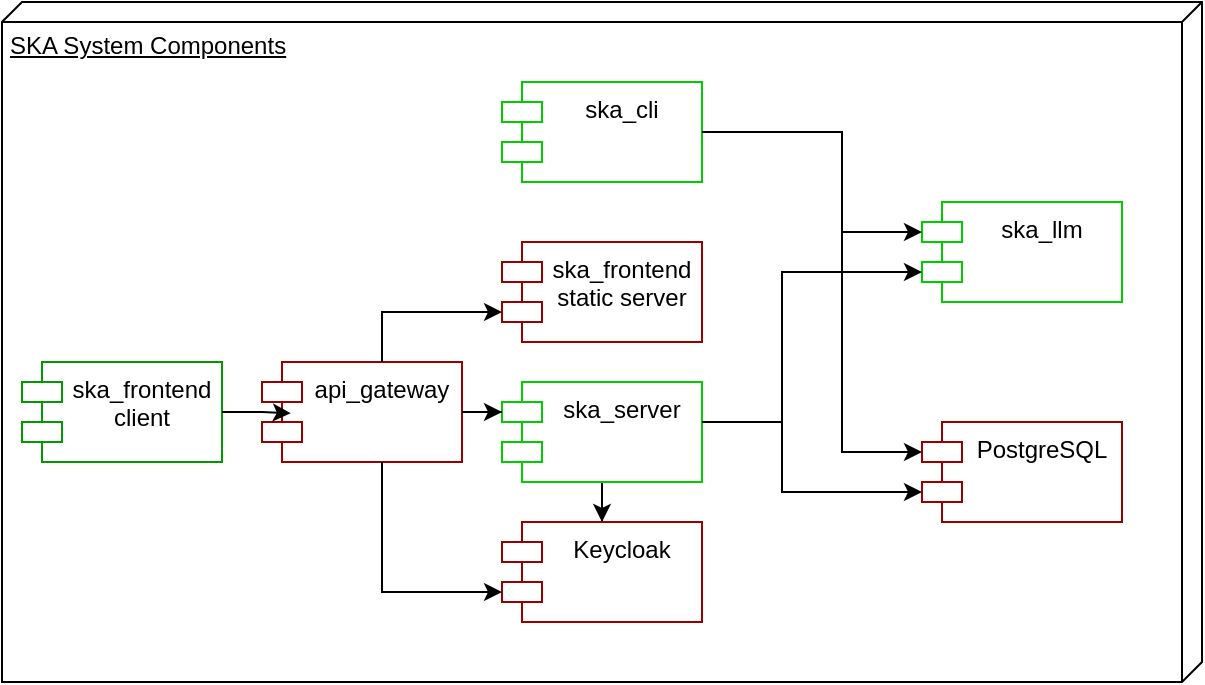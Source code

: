 <mxfile version="24.6.4" type="device">
  <diagram name="Page-1" id="5f0bae14-7c28-e335-631c-24af17079c00">
    <mxGraphModel dx="1434" dy="835" grid="1" gridSize="10" guides="1" tooltips="1" connect="1" arrows="1" fold="1" page="1" pageScale="1" pageWidth="1100" pageHeight="850" background="none" math="0" shadow="0">
      <root>
        <mxCell id="0" />
        <mxCell id="1" parent="0" />
        <mxCell id="WYI8Hgwxbw-3lVaL65Fc-2" value="SKA System Components" style="verticalAlign=top;align=left;spacingTop=8;spacingLeft=2;spacingRight=12;shape=cube;size=10;direction=south;fontStyle=4;html=1;whiteSpace=wrap;" parent="1" vertex="1">
          <mxGeometry x="120" y="130" width="600" height="340" as="geometry" />
        </mxCell>
        <mxCell id="WYI8Hgwxbw-3lVaL65Fc-3" value="ska_cli" style="shape=module;align=left;spacingLeft=20;align=center;verticalAlign=top;whiteSpace=wrap;html=1;strokeColor=#00CC00;" parent="1" vertex="1">
          <mxGeometry x="370" y="170" width="100" height="50" as="geometry" />
        </mxCell>
        <mxCell id="WYI8Hgwxbw-3lVaL65Fc-15" style="edgeStyle=orthogonalEdgeStyle;rounded=0;orthogonalLoop=1;jettySize=auto;html=1;entryX=0.5;entryY=0;entryDx=0;entryDy=0;startArrow=none;startFill=0;" parent="1" source="WYI8Hgwxbw-3lVaL65Fc-4" target="WYI8Hgwxbw-3lVaL65Fc-6" edge="1">
          <mxGeometry relative="1" as="geometry" />
        </mxCell>
        <mxCell id="WYI8Hgwxbw-3lVaL65Fc-4" value="ska_server" style="shape=module;align=left;spacingLeft=20;align=center;verticalAlign=top;whiteSpace=wrap;html=1;strokeColor=#00CC00;" parent="1" vertex="1">
          <mxGeometry x="370" y="320" width="100" height="50" as="geometry" />
        </mxCell>
        <mxCell id="WYI8Hgwxbw-3lVaL65Fc-5" value="ska_frontend static server" style="shape=module;align=left;spacingLeft=20;align=center;verticalAlign=top;whiteSpace=wrap;html=1;strokeColor=#990000;" parent="1" vertex="1">
          <mxGeometry x="370" y="250" width="100" height="50" as="geometry" />
        </mxCell>
        <mxCell id="WYI8Hgwxbw-3lVaL65Fc-6" value="Keycloak" style="shape=module;align=left;spacingLeft=20;align=center;verticalAlign=top;whiteSpace=wrap;html=1;strokeColor=#990000;" parent="1" vertex="1">
          <mxGeometry x="370" y="390" width="100" height="50" as="geometry" />
        </mxCell>
        <mxCell id="WYI8Hgwxbw-3lVaL65Fc-7" value="ska_llm" style="shape=module;align=left;spacingLeft=20;align=center;verticalAlign=top;whiteSpace=wrap;html=1;strokeColor=#00CC00;" parent="1" vertex="1">
          <mxGeometry x="580" y="230" width="100" height="50" as="geometry" />
        </mxCell>
        <mxCell id="WYI8Hgwxbw-3lVaL65Fc-8" value="PostgreSQL" style="shape=module;align=left;spacingLeft=20;align=center;verticalAlign=top;whiteSpace=wrap;html=1;strokeColor=#990000;" parent="1" vertex="1">
          <mxGeometry x="580" y="340" width="100" height="50" as="geometry" />
        </mxCell>
        <mxCell id="WYI8Hgwxbw-3lVaL65Fc-16" style="edgeStyle=orthogonalEdgeStyle;rounded=0;orthogonalLoop=1;jettySize=auto;html=1;entryX=0;entryY=0;entryDx=0;entryDy=35;entryPerimeter=0;" parent="1" source="WYI8Hgwxbw-3lVaL65Fc-4" target="WYI8Hgwxbw-3lVaL65Fc-7" edge="1">
          <mxGeometry relative="1" as="geometry">
            <Array as="points">
              <mxPoint x="510" y="340" />
              <mxPoint x="510" y="265" />
            </Array>
          </mxGeometry>
        </mxCell>
        <mxCell id="WYI8Hgwxbw-3lVaL65Fc-17" style="edgeStyle=orthogonalEdgeStyle;rounded=0;orthogonalLoop=1;jettySize=auto;html=1;entryX=0;entryY=0;entryDx=0;entryDy=15;entryPerimeter=0;" parent="1" source="WYI8Hgwxbw-3lVaL65Fc-3" target="WYI8Hgwxbw-3lVaL65Fc-7" edge="1">
          <mxGeometry relative="1" as="geometry">
            <Array as="points">
              <mxPoint x="540" y="195" />
              <mxPoint x="540" y="245" />
            </Array>
          </mxGeometry>
        </mxCell>
        <mxCell id="WYI8Hgwxbw-3lVaL65Fc-18" style="edgeStyle=orthogonalEdgeStyle;rounded=0;orthogonalLoop=1;jettySize=auto;html=1;entryX=0;entryY=0;entryDx=0;entryDy=15;entryPerimeter=0;" parent="1" source="WYI8Hgwxbw-3lVaL65Fc-3" target="WYI8Hgwxbw-3lVaL65Fc-8" edge="1">
          <mxGeometry relative="1" as="geometry">
            <Array as="points">
              <mxPoint x="540" y="195" />
              <mxPoint x="540" y="355" />
            </Array>
          </mxGeometry>
        </mxCell>
        <mxCell id="WYI8Hgwxbw-3lVaL65Fc-19" style="edgeStyle=orthogonalEdgeStyle;rounded=0;orthogonalLoop=1;jettySize=auto;html=1;entryX=0;entryY=0;entryDx=0;entryDy=35;entryPerimeter=0;" parent="1" source="WYI8Hgwxbw-3lVaL65Fc-4" target="WYI8Hgwxbw-3lVaL65Fc-8" edge="1">
          <mxGeometry relative="1" as="geometry">
            <Array as="points">
              <mxPoint x="510" y="340" />
              <mxPoint x="510" y="375" />
            </Array>
          </mxGeometry>
        </mxCell>
        <mxCell id="H5L-IFid7uNmawVUGkcN-1" value="api_gateway&lt;div&gt;&lt;br&gt;&lt;/div&gt;" style="shape=module;align=left;spacingLeft=20;align=center;verticalAlign=top;whiteSpace=wrap;html=1;strokeColor=#990000;" parent="1" vertex="1">
          <mxGeometry x="250" y="310" width="100" height="50" as="geometry" />
        </mxCell>
        <mxCell id="H5L-IFid7uNmawVUGkcN-6" style="edgeStyle=orthogonalEdgeStyle;rounded=0;orthogonalLoop=1;jettySize=auto;html=1;entryX=0;entryY=0;entryDx=0;entryDy=15;entryPerimeter=0;" parent="1" source="H5L-IFid7uNmawVUGkcN-1" target="WYI8Hgwxbw-3lVaL65Fc-4" edge="1">
          <mxGeometry relative="1" as="geometry" />
        </mxCell>
        <mxCell id="H5L-IFid7uNmawVUGkcN-8" style="edgeStyle=orthogonalEdgeStyle;rounded=0;orthogonalLoop=1;jettySize=auto;html=1;entryX=0;entryY=0;entryDx=0;entryDy=35;entryPerimeter=0;" parent="1" source="H5L-IFid7uNmawVUGkcN-1" target="WYI8Hgwxbw-3lVaL65Fc-5" edge="1">
          <mxGeometry relative="1" as="geometry">
            <Array as="points">
              <mxPoint x="310" y="285" />
            </Array>
          </mxGeometry>
        </mxCell>
        <mxCell id="H5L-IFid7uNmawVUGkcN-9" style="edgeStyle=orthogonalEdgeStyle;rounded=0;orthogonalLoop=1;jettySize=auto;html=1;entryX=0;entryY=0;entryDx=0;entryDy=35;entryPerimeter=0;" parent="1" source="H5L-IFid7uNmawVUGkcN-1" target="WYI8Hgwxbw-3lVaL65Fc-6" edge="1">
          <mxGeometry relative="1" as="geometry">
            <Array as="points">
              <mxPoint x="310" y="425" />
            </Array>
          </mxGeometry>
        </mxCell>
        <mxCell id="H5L-IFid7uNmawVUGkcN-11" value="ska_frontend client" style="shape=module;align=left;spacingLeft=20;align=center;verticalAlign=top;whiteSpace=wrap;html=1;strokeColor=#009900;" parent="1" vertex="1">
          <mxGeometry x="130" y="310" width="100" height="50" as="geometry" />
        </mxCell>
        <mxCell id="H5L-IFid7uNmawVUGkcN-12" style="edgeStyle=orthogonalEdgeStyle;rounded=0;orthogonalLoop=1;jettySize=auto;html=1;entryX=0.144;entryY=0.513;entryDx=0;entryDy=0;entryPerimeter=0;startArrow=none;startFill=0;" parent="1" source="H5L-IFid7uNmawVUGkcN-11" target="H5L-IFid7uNmawVUGkcN-1" edge="1">
          <mxGeometry relative="1" as="geometry" />
        </mxCell>
      </root>
    </mxGraphModel>
  </diagram>
</mxfile>
